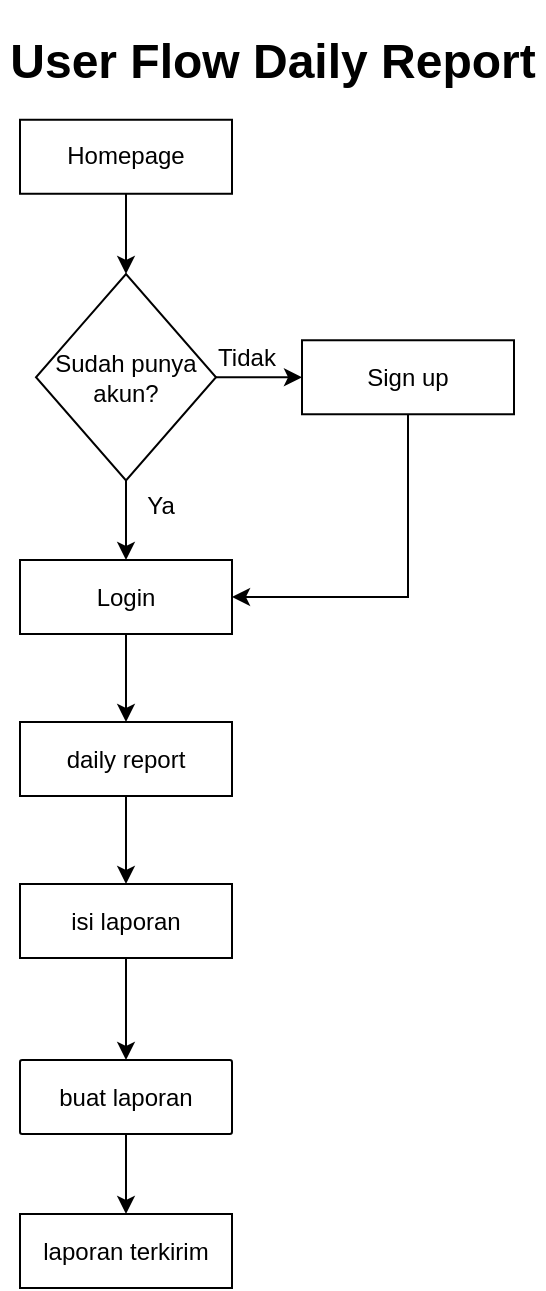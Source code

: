 <mxfile version="15.2.7" type="github">
  <diagram id="zFZVGyq1nd0uwfa3rUeY" name="Page-1">
    <mxGraphModel dx="1483" dy="783" grid="0" gridSize="10" guides="1" tooltips="1" connect="1" arrows="1" fold="1" page="1" pageScale="1" pageWidth="850" pageHeight="1100" math="0" shadow="0">
      <root>
        <mxCell id="0" />
        <mxCell id="1" parent="0" />
        <mxCell id="rgFEZZyq2OXVxVbpDzNp-10" value="" style="edgeStyle=orthogonalEdgeStyle;rounded=0;orthogonalLoop=1;jettySize=auto;html=1;" edge="1" parent="1" source="hc98vc_X6tRmouUurkKF-1" target="rgFEZZyq2OXVxVbpDzNp-9">
          <mxGeometry relative="1" as="geometry" />
        </mxCell>
        <mxCell id="hc98vc_X6tRmouUurkKF-1" value="Homepage" style="rounded=1;whiteSpace=wrap;html=1;arcSize=0;" parent="1" vertex="1">
          <mxGeometry x="80" y="109.88" width="106" height="37" as="geometry" />
        </mxCell>
        <mxCell id="rgFEZZyq2OXVxVbpDzNp-28" style="edgeStyle=orthogonalEdgeStyle;rounded=0;orthogonalLoop=1;jettySize=auto;html=1;exitX=0.5;exitY=1;exitDx=0;exitDy=0;entryX=0.5;entryY=0;entryDx=0;entryDy=0;" edge="1" parent="1" source="hc98vc_X6tRmouUurkKF-10" target="hc98vc_X6tRmouUurkKF-12">
          <mxGeometry relative="1" as="geometry" />
        </mxCell>
        <mxCell id="hc98vc_X6tRmouUurkKF-10" value="buat laporan" style="rounded=1;whiteSpace=wrap;html=1;arcSize=3;" parent="1" vertex="1">
          <mxGeometry x="80" y="580" width="106" height="37" as="geometry" />
        </mxCell>
        <mxCell id="hc98vc_X6tRmouUurkKF-12" value="laporan terkirim" style="rounded=1;whiteSpace=wrap;html=1;arcSize=0;" parent="1" vertex="1">
          <mxGeometry x="80" y="657" width="106" height="37" as="geometry" />
        </mxCell>
        <mxCell id="rgFEZZyq2OXVxVbpDzNp-26" style="edgeStyle=orthogonalEdgeStyle;rounded=0;orthogonalLoop=1;jettySize=auto;html=1;exitX=0.5;exitY=1;exitDx=0;exitDy=0;entryX=0.5;entryY=0;entryDx=0;entryDy=0;" edge="1" parent="1" source="hc98vc_X6tRmouUurkKF-13" target="hc98vc_X6tRmouUurkKF-14">
          <mxGeometry relative="1" as="geometry" />
        </mxCell>
        <mxCell id="hc98vc_X6tRmouUurkKF-13" value="daily report" style="rounded=1;whiteSpace=wrap;html=1;arcSize=0;" parent="1" vertex="1">
          <mxGeometry x="80" y="411" width="106" height="37" as="geometry" />
        </mxCell>
        <mxCell id="rgFEZZyq2OXVxVbpDzNp-27" style="edgeStyle=orthogonalEdgeStyle;rounded=0;orthogonalLoop=1;jettySize=auto;html=1;exitX=0.5;exitY=1;exitDx=0;exitDy=0;entryX=0.5;entryY=0;entryDx=0;entryDy=0;" edge="1" parent="1" source="hc98vc_X6tRmouUurkKF-14" target="hc98vc_X6tRmouUurkKF-10">
          <mxGeometry relative="1" as="geometry" />
        </mxCell>
        <mxCell id="hc98vc_X6tRmouUurkKF-14" value="isi laporan" style="rounded=1;whiteSpace=wrap;html=1;arcSize=0;" parent="1" vertex="1">
          <mxGeometry x="80" y="492" width="106" height="37" as="geometry" />
        </mxCell>
        <mxCell id="rgFEZZyq2OXVxVbpDzNp-8" value="&lt;h1&gt;User Flow Daily Report&lt;/h1&gt;" style="text;html=1;align=center;verticalAlign=middle;resizable=0;points=[];autosize=1;strokeColor=none;fillColor=none;" vertex="1" parent="1">
          <mxGeometry x="70" y="56" width="272" height="50" as="geometry" />
        </mxCell>
        <mxCell id="rgFEZZyq2OXVxVbpDzNp-22" style="edgeStyle=orthogonalEdgeStyle;rounded=0;orthogonalLoop=1;jettySize=auto;html=1;exitX=0.5;exitY=1;exitDx=0;exitDy=0;entryX=0.5;entryY=0;entryDx=0;entryDy=0;" edge="1" parent="1" source="rgFEZZyq2OXVxVbpDzNp-9" target="rgFEZZyq2OXVxVbpDzNp-16">
          <mxGeometry relative="1" as="geometry" />
        </mxCell>
        <mxCell id="rgFEZZyq2OXVxVbpDzNp-23" style="edgeStyle=orthogonalEdgeStyle;rounded=0;orthogonalLoop=1;jettySize=auto;html=1;exitX=1;exitY=0.5;exitDx=0;exitDy=0;entryX=0;entryY=0.5;entryDx=0;entryDy=0;" edge="1" parent="1" source="rgFEZZyq2OXVxVbpDzNp-9" target="rgFEZZyq2OXVxVbpDzNp-13">
          <mxGeometry relative="1" as="geometry" />
        </mxCell>
        <mxCell id="rgFEZZyq2OXVxVbpDzNp-9" value="Sudah punya akun?" style="rhombus;whiteSpace=wrap;html=1;rounded=1;arcSize=0;" vertex="1" parent="1">
          <mxGeometry x="88" y="187" width="90" height="103.25" as="geometry" />
        </mxCell>
        <mxCell id="rgFEZZyq2OXVxVbpDzNp-24" style="edgeStyle=orthogonalEdgeStyle;rounded=0;orthogonalLoop=1;jettySize=auto;html=1;exitX=0.5;exitY=1;exitDx=0;exitDy=0;entryX=1;entryY=0.5;entryDx=0;entryDy=0;" edge="1" parent="1" source="rgFEZZyq2OXVxVbpDzNp-13" target="rgFEZZyq2OXVxVbpDzNp-16">
          <mxGeometry relative="1" as="geometry" />
        </mxCell>
        <mxCell id="rgFEZZyq2OXVxVbpDzNp-13" value="Sign up" style="rounded=1;whiteSpace=wrap;html=1;arcSize=0;" vertex="1" parent="1">
          <mxGeometry x="221" y="220.13" width="106" height="37" as="geometry" />
        </mxCell>
        <mxCell id="rgFEZZyq2OXVxVbpDzNp-25" style="edgeStyle=orthogonalEdgeStyle;rounded=0;orthogonalLoop=1;jettySize=auto;html=1;exitX=0.5;exitY=1;exitDx=0;exitDy=0;entryX=0.5;entryY=0;entryDx=0;entryDy=0;" edge="1" parent="1" source="rgFEZZyq2OXVxVbpDzNp-16" target="hc98vc_X6tRmouUurkKF-13">
          <mxGeometry relative="1" as="geometry" />
        </mxCell>
        <mxCell id="rgFEZZyq2OXVxVbpDzNp-16" value="Login" style="rounded=1;whiteSpace=wrap;html=1;arcSize=0;" vertex="1" parent="1">
          <mxGeometry x="80" y="330" width="106" height="37" as="geometry" />
        </mxCell>
        <mxCell id="rgFEZZyq2OXVxVbpDzNp-29" value="Tidak" style="text;html=1;align=center;verticalAlign=middle;resizable=0;points=[];autosize=1;strokeColor=none;fillColor=none;" vertex="1" parent="1">
          <mxGeometry x="173" y="220.13" width="39" height="18" as="geometry" />
        </mxCell>
        <mxCell id="rgFEZZyq2OXVxVbpDzNp-30" value="Ya" style="text;html=1;align=center;verticalAlign=middle;resizable=0;points=[];autosize=1;strokeColor=none;fillColor=none;" vertex="1" parent="1">
          <mxGeometry x="138" y="294" width="24" height="18" as="geometry" />
        </mxCell>
      </root>
    </mxGraphModel>
  </diagram>
</mxfile>
